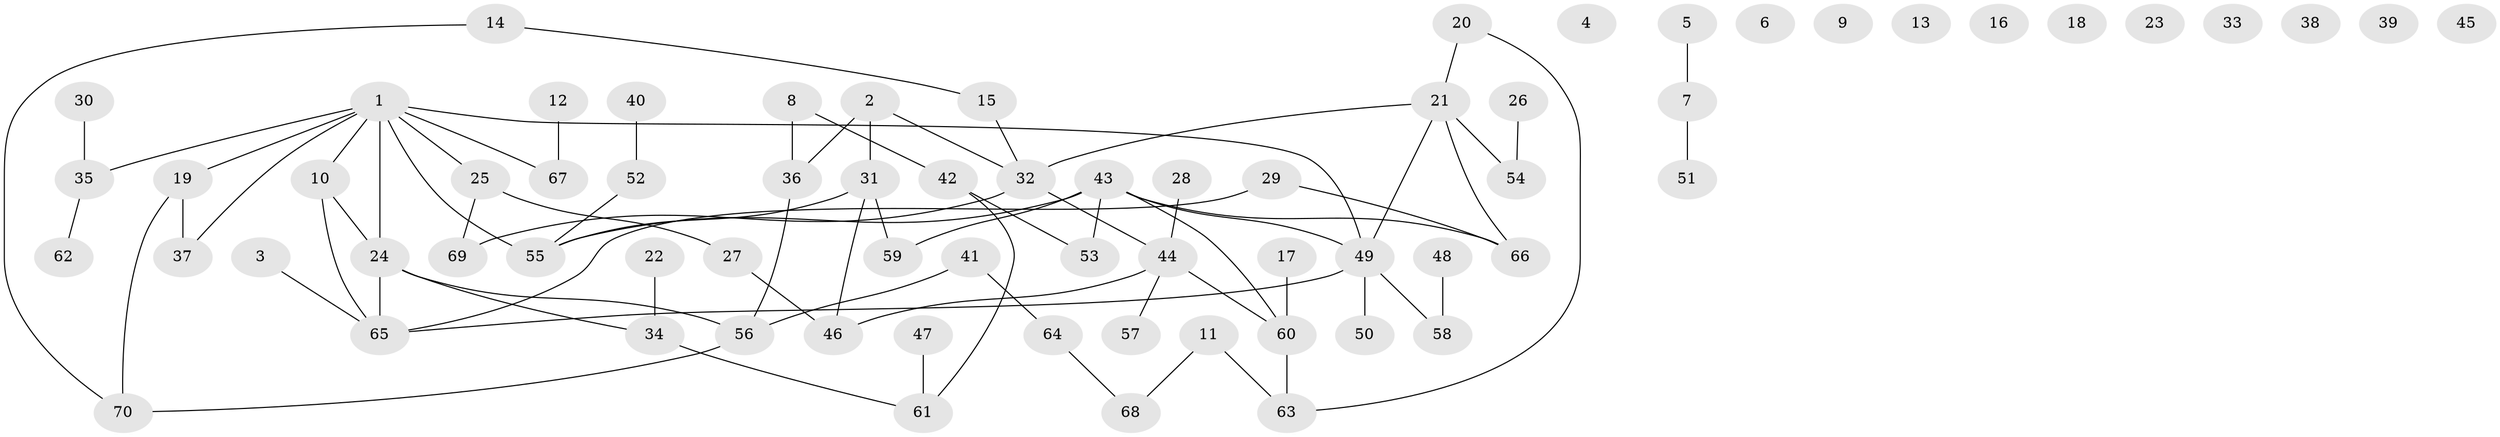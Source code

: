 // Generated by graph-tools (version 1.1) at 2025/00/03/09/25 03:00:46]
// undirected, 70 vertices, 77 edges
graph export_dot {
graph [start="1"]
  node [color=gray90,style=filled];
  1;
  2;
  3;
  4;
  5;
  6;
  7;
  8;
  9;
  10;
  11;
  12;
  13;
  14;
  15;
  16;
  17;
  18;
  19;
  20;
  21;
  22;
  23;
  24;
  25;
  26;
  27;
  28;
  29;
  30;
  31;
  32;
  33;
  34;
  35;
  36;
  37;
  38;
  39;
  40;
  41;
  42;
  43;
  44;
  45;
  46;
  47;
  48;
  49;
  50;
  51;
  52;
  53;
  54;
  55;
  56;
  57;
  58;
  59;
  60;
  61;
  62;
  63;
  64;
  65;
  66;
  67;
  68;
  69;
  70;
  1 -- 10;
  1 -- 19;
  1 -- 24;
  1 -- 25;
  1 -- 35;
  1 -- 37;
  1 -- 49;
  1 -- 55;
  1 -- 67;
  2 -- 31;
  2 -- 32;
  2 -- 36;
  3 -- 65;
  5 -- 7;
  7 -- 51;
  8 -- 36;
  8 -- 42;
  10 -- 24;
  10 -- 65;
  11 -- 63;
  11 -- 68;
  12 -- 67;
  14 -- 15;
  14 -- 70;
  15 -- 32;
  17 -- 60;
  19 -- 37;
  19 -- 70;
  20 -- 21;
  20 -- 63;
  21 -- 32;
  21 -- 49;
  21 -- 54;
  21 -- 66;
  22 -- 34;
  24 -- 34;
  24 -- 56;
  24 -- 65;
  25 -- 27;
  25 -- 69;
  26 -- 54;
  27 -- 46;
  28 -- 44;
  29 -- 65;
  29 -- 66;
  30 -- 35;
  31 -- 46;
  31 -- 55;
  31 -- 59;
  32 -- 44;
  32 -- 69;
  34 -- 61;
  35 -- 62;
  36 -- 56;
  40 -- 52;
  41 -- 56;
  41 -- 64;
  42 -- 53;
  42 -- 61;
  43 -- 49;
  43 -- 53;
  43 -- 55;
  43 -- 59;
  43 -- 60;
  43 -- 66;
  44 -- 46;
  44 -- 57;
  44 -- 60;
  47 -- 61;
  48 -- 58;
  49 -- 50;
  49 -- 58;
  49 -- 65;
  52 -- 55;
  56 -- 70;
  60 -- 63;
  64 -- 68;
}
